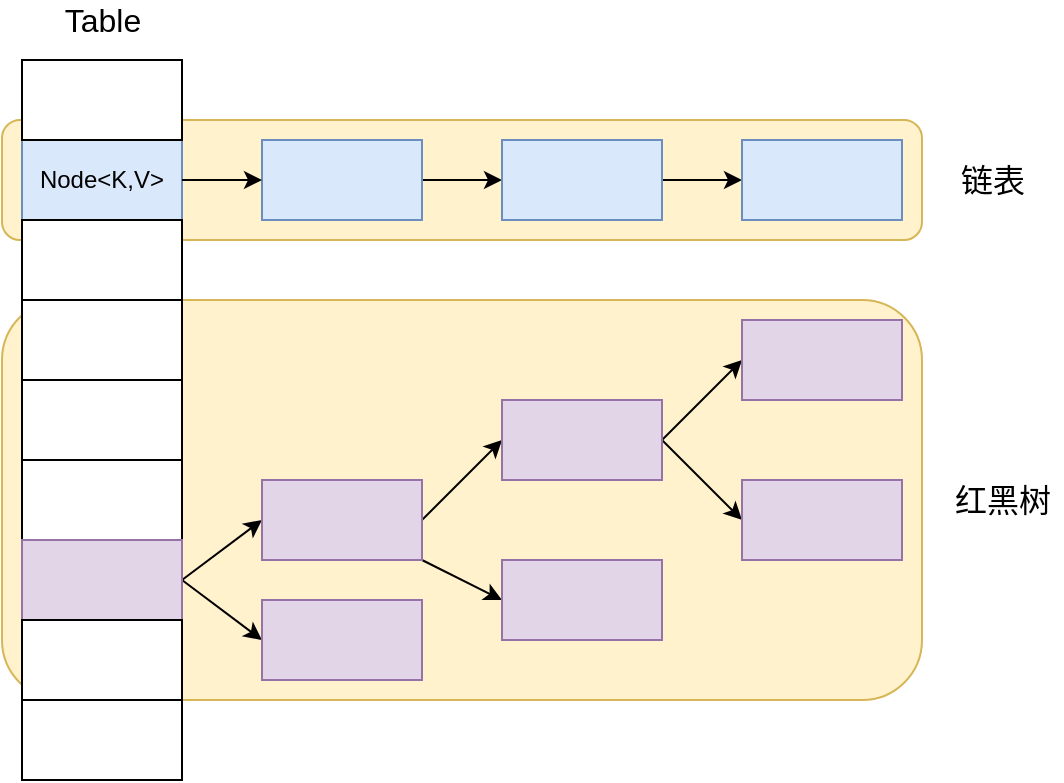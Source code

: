 <mxfile version="17.4.6" type="github">
  <diagram id="72-yOPBIeWy80riAQdVo" name="Page-1">
    <mxGraphModel dx="1038" dy="547" grid="1" gridSize="10" guides="1" tooltips="1" connect="1" arrows="1" fold="1" page="1" pageScale="1" pageWidth="1000" pageHeight="1000" math="0" shadow="0">
      <root>
        <mxCell id="0" />
        <mxCell id="1" parent="0" />
        <mxCell id="M7TlY21enqmrv9Ndiyxv-38" value="" style="rounded=1;whiteSpace=wrap;html=1;fontSize=16;fillColor=#fff2cc;strokeColor=#d6b656;" vertex="1" parent="1">
          <mxGeometry x="110" y="200" width="460" height="200" as="geometry" />
        </mxCell>
        <mxCell id="M7TlY21enqmrv9Ndiyxv-30" value="" style="rounded=1;whiteSpace=wrap;html=1;fontSize=16;fillColor=#fff2cc;strokeColor=#d6b656;" vertex="1" parent="1">
          <mxGeometry x="110" y="110" width="460" height="60" as="geometry" />
        </mxCell>
        <mxCell id="M7TlY21enqmrv9Ndiyxv-1" value="Node&amp;lt;K,V&amp;gt;" style="rounded=0;whiteSpace=wrap;html=1;fillColor=#dae8fc;strokeColor=#6c8ebf;" vertex="1" parent="1">
          <mxGeometry x="120" y="120" width="80" height="40" as="geometry" />
        </mxCell>
        <mxCell id="M7TlY21enqmrv9Ndiyxv-2" value="" style="rounded=0;whiteSpace=wrap;html=1;" vertex="1" parent="1">
          <mxGeometry x="120" y="160" width="80" height="40" as="geometry" />
        </mxCell>
        <mxCell id="M7TlY21enqmrv9Ndiyxv-3" value="" style="rounded=0;whiteSpace=wrap;html=1;" vertex="1" parent="1">
          <mxGeometry x="120" y="200" width="80" height="40" as="geometry" />
        </mxCell>
        <mxCell id="M7TlY21enqmrv9Ndiyxv-4" value="" style="rounded=0;whiteSpace=wrap;html=1;" vertex="1" parent="1">
          <mxGeometry x="120" y="240" width="80" height="40" as="geometry" />
        </mxCell>
        <mxCell id="M7TlY21enqmrv9Ndiyxv-5" value="" style="rounded=0;whiteSpace=wrap;html=1;" vertex="1" parent="1">
          <mxGeometry x="120" y="280" width="80" height="40" as="geometry" />
        </mxCell>
        <mxCell id="M7TlY21enqmrv9Ndiyxv-32" style="edgeStyle=none;rounded=0;orthogonalLoop=1;jettySize=auto;html=1;entryX=0;entryY=0.5;entryDx=0;entryDy=0;fontSize=16;exitX=1;exitY=0.5;exitDx=0;exitDy=0;" edge="1" parent="1" source="M7TlY21enqmrv9Ndiyxv-6" target="M7TlY21enqmrv9Ndiyxv-16">
          <mxGeometry relative="1" as="geometry" />
        </mxCell>
        <mxCell id="M7TlY21enqmrv9Ndiyxv-33" style="edgeStyle=none;rounded=0;orthogonalLoop=1;jettySize=auto;html=1;entryX=0;entryY=0.5;entryDx=0;entryDy=0;fontSize=16;exitX=1;exitY=0.5;exitDx=0;exitDy=0;" edge="1" parent="1" source="M7TlY21enqmrv9Ndiyxv-6" target="M7TlY21enqmrv9Ndiyxv-25">
          <mxGeometry relative="1" as="geometry" />
        </mxCell>
        <mxCell id="M7TlY21enqmrv9Ndiyxv-6" value="" style="rounded=0;whiteSpace=wrap;html=1;fillColor=#e1d5e7;strokeColor=#9673a6;" vertex="1" parent="1">
          <mxGeometry x="120" y="320" width="80" height="40" as="geometry" />
        </mxCell>
        <mxCell id="M7TlY21enqmrv9Ndiyxv-7" value="" style="rounded=0;whiteSpace=wrap;html=1;" vertex="1" parent="1">
          <mxGeometry x="120" y="360" width="80" height="40" as="geometry" />
        </mxCell>
        <mxCell id="M7TlY21enqmrv9Ndiyxv-13" value="" style="edgeStyle=orthogonalEdgeStyle;rounded=0;orthogonalLoop=1;jettySize=auto;html=1;" edge="1" parent="1" source="M7TlY21enqmrv9Ndiyxv-9" target="M7TlY21enqmrv9Ndiyxv-10">
          <mxGeometry relative="1" as="geometry" />
        </mxCell>
        <mxCell id="M7TlY21enqmrv9Ndiyxv-9" value="" style="rounded=0;whiteSpace=wrap;html=1;fillColor=#dae8fc;strokeColor=#6c8ebf;" vertex="1" parent="1">
          <mxGeometry x="240" y="120" width="80" height="40" as="geometry" />
        </mxCell>
        <mxCell id="M7TlY21enqmrv9Ndiyxv-14" value="" style="edgeStyle=orthogonalEdgeStyle;rounded=0;orthogonalLoop=1;jettySize=auto;html=1;" edge="1" parent="1" source="M7TlY21enqmrv9Ndiyxv-10" target="M7TlY21enqmrv9Ndiyxv-11">
          <mxGeometry relative="1" as="geometry" />
        </mxCell>
        <mxCell id="M7TlY21enqmrv9Ndiyxv-10" value="" style="rounded=0;whiteSpace=wrap;html=1;fillColor=#dae8fc;strokeColor=#6c8ebf;" vertex="1" parent="1">
          <mxGeometry x="360" y="120" width="80" height="40" as="geometry" />
        </mxCell>
        <mxCell id="M7TlY21enqmrv9Ndiyxv-11" value="" style="rounded=0;whiteSpace=wrap;html=1;fillColor=#dae8fc;strokeColor=#6c8ebf;" vertex="1" parent="1">
          <mxGeometry x="480" y="120" width="80" height="40" as="geometry" />
        </mxCell>
        <mxCell id="M7TlY21enqmrv9Ndiyxv-12" value="" style="endArrow=classic;html=1;rounded=0;exitX=1;exitY=0.5;exitDx=0;exitDy=0;entryX=0;entryY=0.5;entryDx=0;entryDy=0;" edge="1" parent="1" source="M7TlY21enqmrv9Ndiyxv-1" target="M7TlY21enqmrv9Ndiyxv-9">
          <mxGeometry width="50" height="50" relative="1" as="geometry">
            <mxPoint x="470" y="310" as="sourcePoint" />
            <mxPoint x="520" y="260" as="targetPoint" />
          </mxGeometry>
        </mxCell>
        <mxCell id="M7TlY21enqmrv9Ndiyxv-34" style="edgeStyle=none;rounded=0;orthogonalLoop=1;jettySize=auto;html=1;entryX=0;entryY=0.5;entryDx=0;entryDy=0;fontSize=16;exitX=1;exitY=0.5;exitDx=0;exitDy=0;" edge="1" parent="1" source="M7TlY21enqmrv9Ndiyxv-16" target="M7TlY21enqmrv9Ndiyxv-18">
          <mxGeometry relative="1" as="geometry" />
        </mxCell>
        <mxCell id="M7TlY21enqmrv9Ndiyxv-35" style="edgeStyle=none;rounded=0;orthogonalLoop=1;jettySize=auto;html=1;entryX=0;entryY=0.5;entryDx=0;entryDy=0;fontSize=16;" edge="1" parent="1" source="M7TlY21enqmrv9Ndiyxv-16" target="M7TlY21enqmrv9Ndiyxv-27">
          <mxGeometry relative="1" as="geometry" />
        </mxCell>
        <mxCell id="M7TlY21enqmrv9Ndiyxv-16" value="" style="rounded=0;whiteSpace=wrap;html=1;fillColor=#e1d5e7;strokeColor=#9673a6;" vertex="1" parent="1">
          <mxGeometry x="240" y="290" width="80" height="40" as="geometry" />
        </mxCell>
        <mxCell id="M7TlY21enqmrv9Ndiyxv-36" style="edgeStyle=none;rounded=0;orthogonalLoop=1;jettySize=auto;html=1;entryX=0;entryY=0.5;entryDx=0;entryDy=0;fontSize=16;exitX=1;exitY=0.5;exitDx=0;exitDy=0;" edge="1" parent="1" source="M7TlY21enqmrv9Ndiyxv-18" target="M7TlY21enqmrv9Ndiyxv-19">
          <mxGeometry relative="1" as="geometry" />
        </mxCell>
        <mxCell id="M7TlY21enqmrv9Ndiyxv-37" style="edgeStyle=none;rounded=0;orthogonalLoop=1;jettySize=auto;html=1;entryX=0;entryY=0.5;entryDx=0;entryDy=0;fontSize=16;exitX=1;exitY=0.5;exitDx=0;exitDy=0;" edge="1" parent="1" source="M7TlY21enqmrv9Ndiyxv-18" target="M7TlY21enqmrv9Ndiyxv-26">
          <mxGeometry relative="1" as="geometry" />
        </mxCell>
        <mxCell id="M7TlY21enqmrv9Ndiyxv-18" value="" style="rounded=0;whiteSpace=wrap;html=1;fillColor=#e1d5e7;strokeColor=#9673a6;" vertex="1" parent="1">
          <mxGeometry x="360" y="250" width="80" height="40" as="geometry" />
        </mxCell>
        <mxCell id="M7TlY21enqmrv9Ndiyxv-19" value="" style="rounded=0;whiteSpace=wrap;html=1;fillColor=#e1d5e7;strokeColor=#9673a6;" vertex="1" parent="1">
          <mxGeometry x="480" y="210" width="80" height="40" as="geometry" />
        </mxCell>
        <mxCell id="M7TlY21enqmrv9Ndiyxv-25" value="" style="rounded=0;whiteSpace=wrap;html=1;fillColor=#e1d5e7;strokeColor=#9673a6;" vertex="1" parent="1">
          <mxGeometry x="240" y="350" width="80" height="40" as="geometry" />
        </mxCell>
        <mxCell id="M7TlY21enqmrv9Ndiyxv-26" value="" style="rounded=0;whiteSpace=wrap;html=1;fillColor=#e1d5e7;strokeColor=#9673a6;" vertex="1" parent="1">
          <mxGeometry x="480" y="290" width="80" height="40" as="geometry" />
        </mxCell>
        <mxCell id="M7TlY21enqmrv9Ndiyxv-27" value="" style="rounded=0;whiteSpace=wrap;html=1;fillColor=#e1d5e7;strokeColor=#9673a6;" vertex="1" parent="1">
          <mxGeometry x="360" y="330" width="80" height="40" as="geometry" />
        </mxCell>
        <mxCell id="M7TlY21enqmrv9Ndiyxv-29" value="&lt;font style=&quot;font-size: 16px&quot;&gt;Table&lt;/font&gt;" style="text;html=1;align=center;verticalAlign=middle;resizable=0;points=[];autosize=1;strokeColor=none;fillColor=none;" vertex="1" parent="1">
          <mxGeometry x="135" y="50" width="50" height="20" as="geometry" />
        </mxCell>
        <mxCell id="M7TlY21enqmrv9Ndiyxv-31" value="链表" style="text;html=1;align=center;verticalAlign=middle;resizable=0;points=[];autosize=1;strokeColor=none;fillColor=none;fontSize=16;" vertex="1" parent="1">
          <mxGeometry x="580" y="130" width="50" height="20" as="geometry" />
        </mxCell>
        <mxCell id="M7TlY21enqmrv9Ndiyxv-40" value="红黑树" style="text;html=1;align=center;verticalAlign=middle;resizable=0;points=[];autosize=1;strokeColor=none;fillColor=none;fontSize=16;" vertex="1" parent="1">
          <mxGeometry x="580" y="290" width="60" height="20" as="geometry" />
        </mxCell>
        <mxCell id="M7TlY21enqmrv9Ndiyxv-41" value="" style="rounded=0;whiteSpace=wrap;html=1;" vertex="1" parent="1">
          <mxGeometry x="120" y="80" width="80" height="40" as="geometry" />
        </mxCell>
        <mxCell id="M7TlY21enqmrv9Ndiyxv-42" value="" style="rounded=0;whiteSpace=wrap;html=1;" vertex="1" parent="1">
          <mxGeometry x="120" y="400" width="80" height="40" as="geometry" />
        </mxCell>
      </root>
    </mxGraphModel>
  </diagram>
</mxfile>
